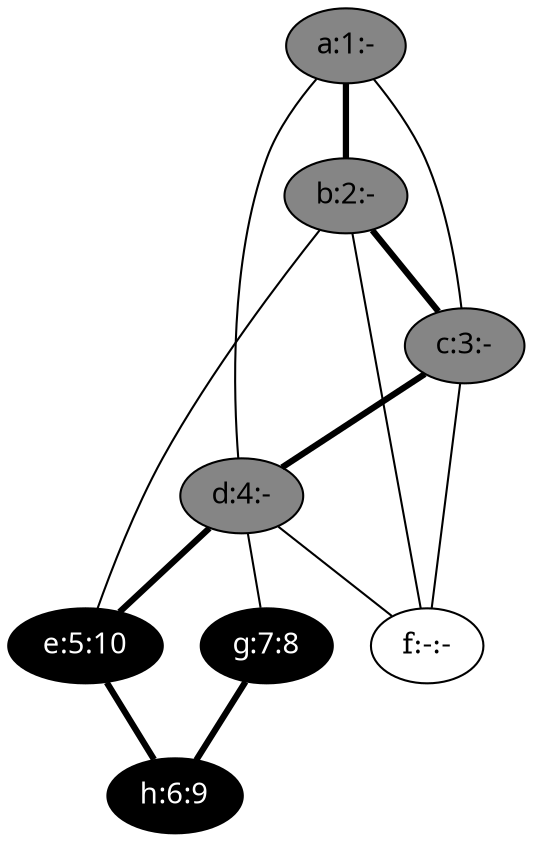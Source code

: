 Graph {
a [ label="a:1:-" style=filled fontname="time-bold" fillcolor=gray52 ];
b [ label="b:2:-" style=filled fontname="time-bold" fillcolor=gray52 ];
c [ label="c:3:-" style=filled fontname="time-bold" fillcolor=gray52 ];
d [ label="d:4:-" style=filled fontname="time-bold" fillcolor=gray52 ];
e [ label="e:5:10" fontcolor=white style=filled fontname="time-bold" fillcolor=black ];
f [ label="f:-:-" ];
g [ label="g:7:8" fontcolor=white style=filled fontname="time-bold" fillcolor=black ];
h [ label="h:6:9" fontcolor=white style=filled fontname="time-bold" fillcolor=black ];
a--d[label="", penwidth=1];
a--b[label="", penwidth=3];
a--c[label="", penwidth=1];
b--e[label="", penwidth=1];
b--f[label="", penwidth=1];
b--c[label="", penwidth=3];
c--d[label="", penwidth=3];
c--f[label="", penwidth=1];
d--e[label="", penwidth=3];
d--f[label="", penwidth=1];
d--g[label="", penwidth=1];
e--h[label="", penwidth=3];
g--h[label="", penwidth=3];
}